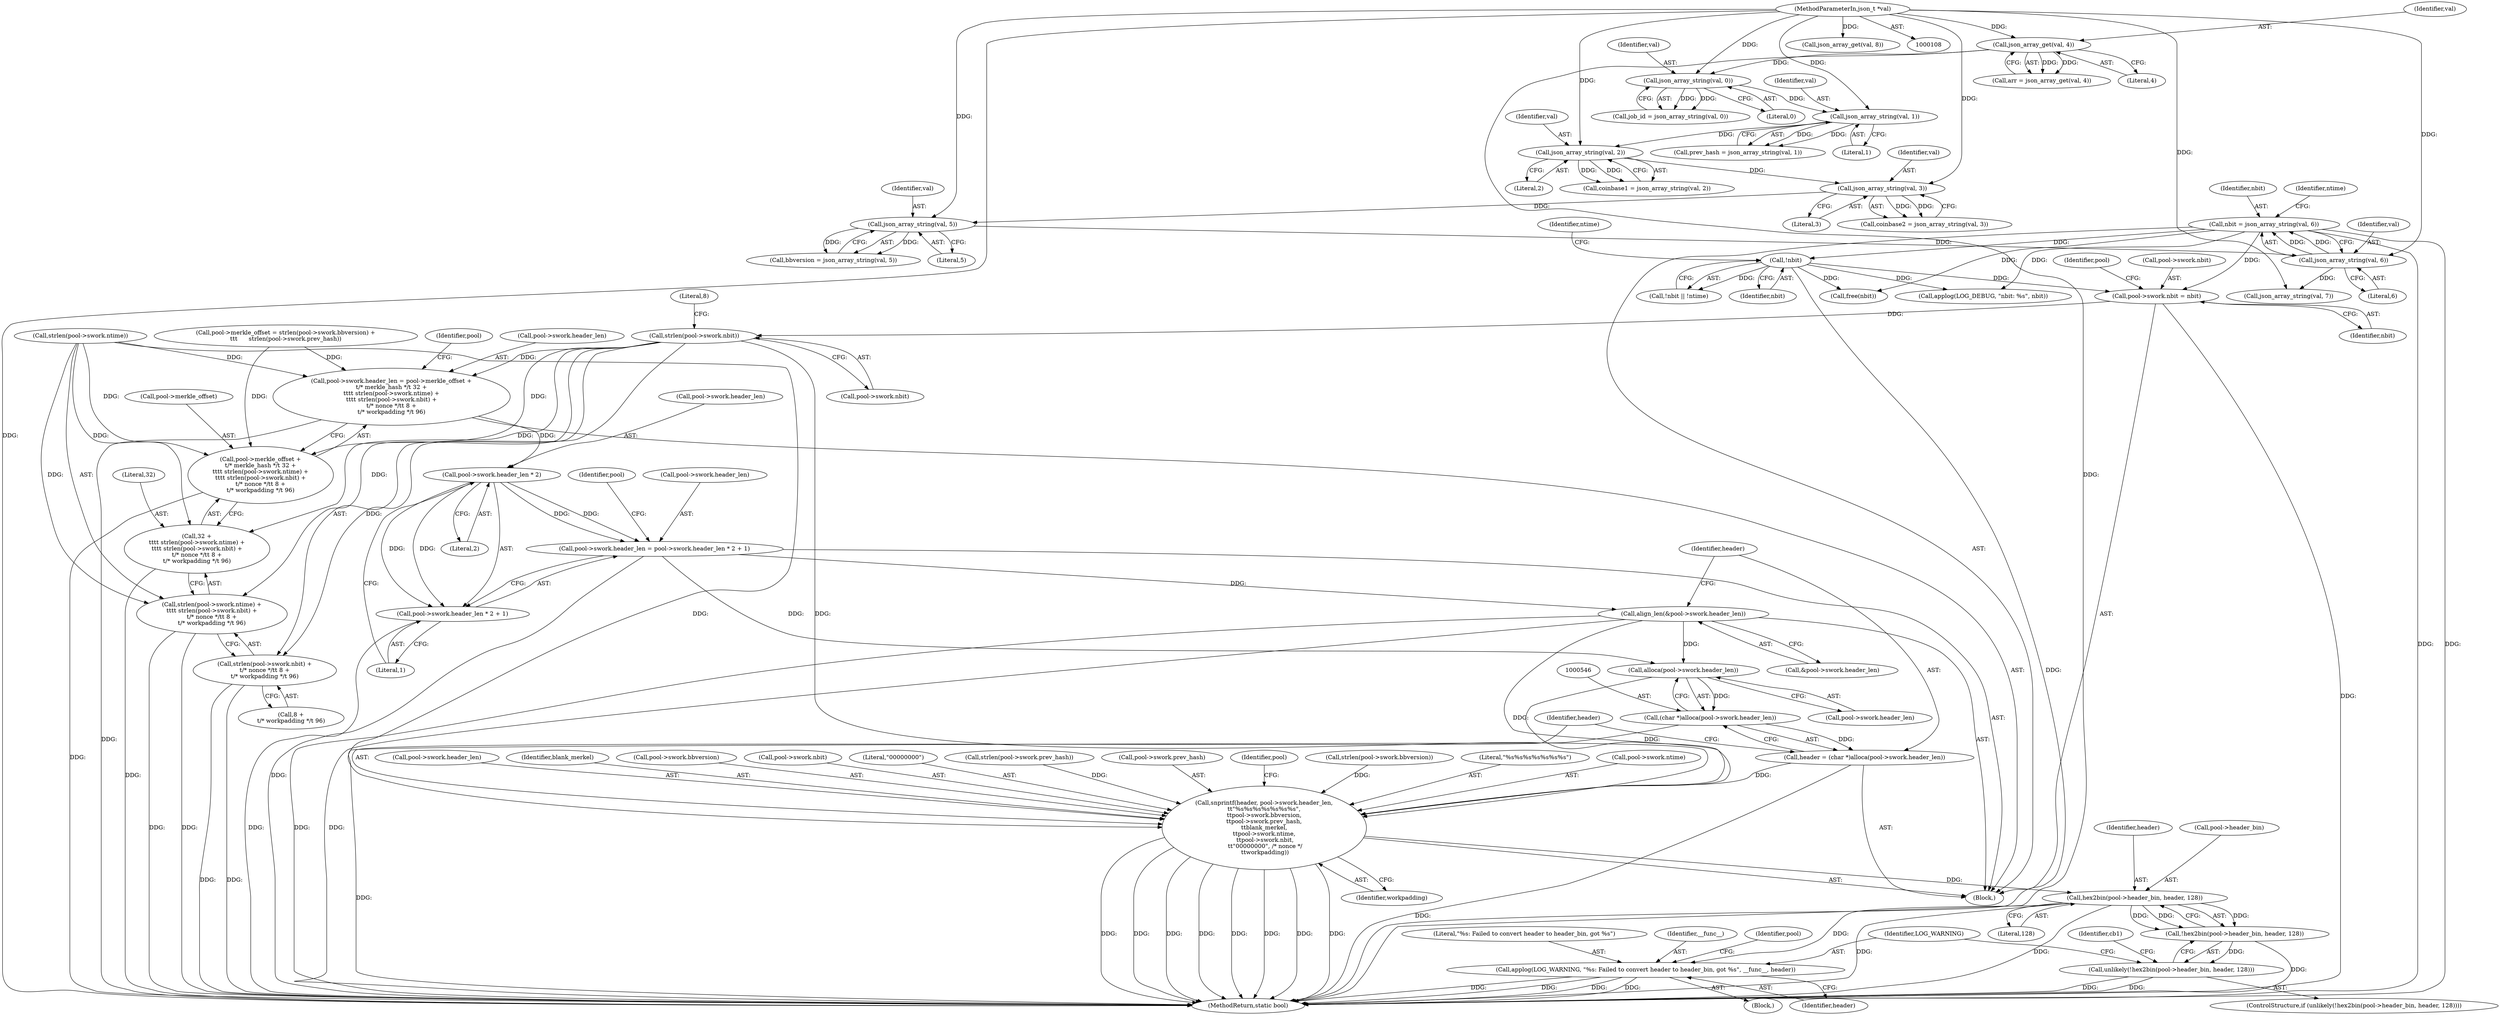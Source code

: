 digraph "0_sgminer_910c36089940e81fb85c65b8e63dcd2fac71470c@API" {
"1000507" [label="(Call,strlen(pool->swork.nbit))"];
"1000310" [label="(Call,pool->swork.nbit = nbit)"];
"1000208" [label="(Call,!nbit)"];
"1000175" [label="(Call,nbit = json_array_string(val, 6))"];
"1000177" [label="(Call,json_array_string(val, 6))"];
"1000172" [label="(Call,json_array_string(val, 5))"];
"1000167" [label="(Call,json_array_string(val, 3))"];
"1000162" [label="(Call,json_array_string(val, 2))"];
"1000157" [label="(Call,json_array_string(val, 1))"];
"1000152" [label="(Call,json_array_string(val, 0))"];
"1000135" [label="(Call,json_array_get(val, 4))"];
"1000110" [label="(MethodParameterIn,json_t *val)"];
"1000487" [label="(Call,pool->swork.header_len = pool->merkle_offset +\n\t/* merkle_hash */\t 32 +\n\t\t\t\t strlen(pool->swork.ntime) +\n\t\t\t\t strlen(pool->swork.nbit) +\n\t/* nonce */\t\t 8 +\n\t/* workpadding */\t 96)"];
"1000528" [label="(Call,pool->swork.header_len * 2)"];
"1000521" [label="(Call,pool->swork.header_len = pool->swork.header_len * 2 + 1)"];
"1000536" [label="(Call,align_len(&pool->swork.header_len))"];
"1000547" [label="(Call,alloca(pool->swork.header_len))"];
"1000545" [label="(Call,(char *)alloca(pool->swork.header_len))"];
"1000543" [label="(Call,header = (char *)alloca(pool->swork.header_len))"];
"1000553" [label="(Call,snprintf(header, pool->swork.header_len,\n\t\t\"%s%s%s%s%s%s%s\",\n\t\tpool->swork.bbversion,\n\t\tpool->swork.prev_hash,\n\t\tblank_merkel,\n\t\tpool->swork.ntime,\n \t\tpool->swork.nbit,\n \t\t\"00000000\", /* nonce */\n \t\tworkpadding))"];
"1000587" [label="(Call,hex2bin(pool->header_bin, header, 128))"];
"1000586" [label="(Call,!hex2bin(pool->header_bin, header, 128))"];
"1000585" [label="(Call,unlikely(!hex2bin(pool->header_bin, header, 128)))"];
"1000594" [label="(Call,applog(LOG_WARNING, \"%s: Failed to convert header to header_bin, got %s\", __func__, header))"];
"1000527" [label="(Call,pool->swork.header_len * 2 + 1)"];
"1000493" [label="(Call,pool->merkle_offset +\n\t/* merkle_hash */\t 32 +\n\t\t\t\t strlen(pool->swork.ntime) +\n\t\t\t\t strlen(pool->swork.nbit) +\n\t/* nonce */\t\t 8 +\n\t/* workpadding */\t 96)"];
"1000497" [label="(Call,32 +\n\t\t\t\t strlen(pool->swork.ntime) +\n\t\t\t\t strlen(pool->swork.nbit) +\n\t/* nonce */\t\t 8 +\n\t/* workpadding */\t 96)"];
"1000499" [label="(Call,strlen(pool->swork.ntime) +\n\t\t\t\t strlen(pool->swork.nbit) +\n\t/* nonce */\t\t 8 +\n\t/* workpadding */\t 96)"];
"1000506" [label="(Call,strlen(pool->swork.nbit) +\n\t/* nonce */\t\t 8 +\n\t/* workpadding */\t 96)"];
"1000527" [label="(Call,pool->swork.header_len * 2 + 1)"];
"1000182" [label="(Call,json_array_string(val, 7))"];
"1000598" [label="(Identifier,header)"];
"1000209" [label="(Identifier,nbit)"];
"1000168" [label="(Identifier,val)"];
"1000154" [label="(Literal,0)"];
"1000555" [label="(Call,pool->swork.header_len)"];
"1000170" [label="(Call,bbversion = json_array_string(val, 5))"];
"1000173" [label="(Identifier,val)"];
"1000135" [label="(Call,json_array_get(val, 4))"];
"1000594" [label="(Call,applog(LOG_WARNING, \"%s: Failed to convert header to header_bin, got %s\", __func__, header))"];
"1000164" [label="(Literal,2)"];
"1000592" [label="(Literal,128)"];
"1000586" [label="(Call,!hex2bin(pool->header_bin, header, 128))"];
"1000545" [label="(Call,(char *)alloca(pool->swork.header_len))"];
"1000536" [label="(Call,align_len(&pool->swork.header_len))"];
"1000175" [label="(Call,nbit = json_array_string(val, 6))"];
"1000571" [label="(Identifier,blank_merkel)"];
"1000488" [label="(Call,pool->swork.header_len)"];
"1000588" [label="(Call,pool->header_bin)"];
"1000178" [label="(Identifier,val)"];
"1000585" [label="(Call,unlikely(!hex2bin(pool->header_bin, header, 128)))"];
"1000513" [label="(Call,8 +\n\t/* workpadding */\t 96)"];
"1000528" [label="(Call,pool->swork.header_len * 2)"];
"1000133" [label="(Call,arr = json_array_get(val, 4))"];
"1000494" [label="(Call,pool->merkle_offset)"];
"1000596" [label="(Literal,\"%s: Failed to convert header to header_bin, got %s\")"];
"1000110" [label="(MethodParameterIn,json_t *val)"];
"1000561" [label="(Call,pool->swork.bbversion)"];
"1000584" [label="(ControlStructure,if (unlikely(!hex2bin(pool->header_bin, header, 128))))"];
"1000487" [label="(Call,pool->swork.header_len = pool->merkle_offset +\n\t/* merkle_hash */\t 32 +\n\t\t\t\t strlen(pool->swork.ntime) +\n\t\t\t\t strlen(pool->swork.nbit) +\n\t/* nonce */\t\t 8 +\n\t/* workpadding */\t 96)"];
"1000537" [label="(Call,&pool->swork.header_len)"];
"1000500" [label="(Call,strlen(pool->swork.ntime))"];
"1000507" [label="(Call,strlen(pool->swork.nbit))"];
"1000160" [label="(Call,coinbase1 = json_array_string(val, 2))"];
"1000554" [label="(Identifier,header)"];
"1000310" [label="(Call,pool->swork.nbit = nbit)"];
"1000577" [label="(Call,pool->swork.nbit)"];
"1000169" [label="(Literal,3)"];
"1000470" [label="(Call,pool->merkle_offset = strlen(pool->swork.bbversion) +\n\t\t\t      strlen(pool->swork.prev_hash))"];
"1000136" [label="(Identifier,val)"];
"1000597" [label="(Identifier,__func__)"];
"1000316" [label="(Identifier,nbit)"];
"1000544" [label="(Identifier,header)"];
"1000150" [label="(Call,job_id = json_array_string(val, 0))"];
"1000591" [label="(Identifier,header)"];
"1000167" [label="(Call,json_array_string(val, 3))"];
"1000179" [label="(Literal,6)"];
"1000211" [label="(Identifier,ntime)"];
"1000583" [label="(Identifier,workpadding)"];
"1000111" [label="(Block,)"];
"1000600" [label="(Identifier,pool)"];
"1000582" [label="(Literal,\"00000000\")"];
"1000208" [label="(Call,!nbit)"];
"1000158" [label="(Identifier,val)"];
"1000493" [label="(Call,pool->merkle_offset +\n\t/* merkle_hash */\t 32 +\n\t\t\t\t strlen(pool->swork.ntime) +\n\t\t\t\t strlen(pool->swork.nbit) +\n\t/* nonce */\t\t 8 +\n\t/* workpadding */\t 96)"];
"1000514" [label="(Literal,8)"];
"1000506" [label="(Call,strlen(pool->swork.nbit) +\n\t/* nonce */\t\t 8 +\n\t/* workpadding */\t 96)"];
"1000768" [label="(MethodReturn,static bool)"];
"1000162" [label="(Call,json_array_string(val, 2))"];
"1000172" [label="(Call,json_array_string(val, 5))"];
"1000481" [label="(Call,strlen(pool->swork.prev_hash))"];
"1000566" [label="(Call,pool->swork.prev_hash)"];
"1000589" [label="(Identifier,pool)"];
"1000188" [label="(Call,json_array_get(val, 8))"];
"1000235" [label="(Call,free(nbit))"];
"1000176" [label="(Identifier,nbit)"];
"1000508" [label="(Call,pool->swork.nbit)"];
"1000547" [label="(Call,alloca(pool->swork.header_len))"];
"1000137" [label="(Literal,4)"];
"1000587" [label="(Call,hex2bin(pool->header_bin, header, 128))"];
"1000207" [label="(Call,!nbit || !ntime)"];
"1000726" [label="(Call,applog(LOG_DEBUG, \"nbit: %s\", nbit))"];
"1000522" [label="(Call,pool->swork.header_len)"];
"1000177" [label="(Call,json_array_string(val, 6))"];
"1000157" [label="(Call,json_array_string(val, 1))"];
"1000535" [label="(Literal,1)"];
"1000548" [label="(Call,pool->swork.header_len)"];
"1000498" [label="(Literal,32)"];
"1000497" [label="(Call,32 +\n\t\t\t\t strlen(pool->swork.ntime) +\n\t\t\t\t strlen(pool->swork.nbit) +\n\t/* nonce */\t\t 8 +\n\t/* workpadding */\t 96)"];
"1000320" [label="(Identifier,pool)"];
"1000595" [label="(Identifier,LOG_WARNING)"];
"1000181" [label="(Identifier,ntime)"];
"1000475" [label="(Call,strlen(pool->swork.bbversion))"];
"1000155" [label="(Call,prev_hash = json_array_string(val, 1))"];
"1000553" [label="(Call,snprintf(header, pool->swork.header_len,\n\t\t\"%s%s%s%s%s%s%s\",\n\t\tpool->swork.bbversion,\n\t\tpool->swork.prev_hash,\n\t\tblank_merkel,\n\t\tpool->swork.ntime,\n \t\tpool->swork.nbit,\n \t\t\"00000000\", /* nonce */\n \t\tworkpadding))"];
"1000163" [label="(Identifier,val)"];
"1000529" [label="(Call,pool->swork.header_len)"];
"1000560" [label="(Literal,\"%s%s%s%s%s%s%s\")"];
"1000534" [label="(Literal,2)"];
"1000521" [label="(Call,pool->swork.header_len = pool->swork.header_len * 2 + 1)"];
"1000153" [label="(Identifier,val)"];
"1000152" [label="(Call,json_array_string(val, 0))"];
"1000518" [label="(Identifier,pool)"];
"1000174" [label="(Literal,5)"];
"1000499" [label="(Call,strlen(pool->swork.ntime) +\n\t\t\t\t strlen(pool->swork.nbit) +\n\t/* nonce */\t\t 8 +\n\t/* workpadding */\t 96)"];
"1000543" [label="(Call,header = (char *)alloca(pool->swork.header_len))"];
"1000159" [label="(Literal,1)"];
"1000604" [label="(Identifier,cb1)"];
"1000593" [label="(Block,)"];
"1000540" [label="(Identifier,pool)"];
"1000165" [label="(Call,coinbase2 = json_array_string(val, 3))"];
"1000311" [label="(Call,pool->swork.nbit)"];
"1000572" [label="(Call,pool->swork.ntime)"];
"1000507" -> "1000506"  [label="AST: "];
"1000507" -> "1000508"  [label="CFG: "];
"1000508" -> "1000507"  [label="AST: "];
"1000514" -> "1000507"  [label="CFG: "];
"1000507" -> "1000487"  [label="DDG: "];
"1000507" -> "1000493"  [label="DDG: "];
"1000507" -> "1000497"  [label="DDG: "];
"1000507" -> "1000499"  [label="DDG: "];
"1000507" -> "1000506"  [label="DDG: "];
"1000310" -> "1000507"  [label="DDG: "];
"1000507" -> "1000553"  [label="DDG: "];
"1000310" -> "1000111"  [label="AST: "];
"1000310" -> "1000316"  [label="CFG: "];
"1000311" -> "1000310"  [label="AST: "];
"1000316" -> "1000310"  [label="AST: "];
"1000320" -> "1000310"  [label="CFG: "];
"1000310" -> "1000768"  [label="DDG: "];
"1000208" -> "1000310"  [label="DDG: "];
"1000175" -> "1000310"  [label="DDG: "];
"1000208" -> "1000207"  [label="AST: "];
"1000208" -> "1000209"  [label="CFG: "];
"1000209" -> "1000208"  [label="AST: "];
"1000211" -> "1000208"  [label="CFG: "];
"1000207" -> "1000208"  [label="CFG: "];
"1000208" -> "1000768"  [label="DDG: "];
"1000208" -> "1000207"  [label="DDG: "];
"1000175" -> "1000208"  [label="DDG: "];
"1000208" -> "1000235"  [label="DDG: "];
"1000208" -> "1000726"  [label="DDG: "];
"1000175" -> "1000111"  [label="AST: "];
"1000175" -> "1000177"  [label="CFG: "];
"1000176" -> "1000175"  [label="AST: "];
"1000177" -> "1000175"  [label="AST: "];
"1000181" -> "1000175"  [label="CFG: "];
"1000175" -> "1000768"  [label="DDG: "];
"1000175" -> "1000768"  [label="DDG: "];
"1000177" -> "1000175"  [label="DDG: "];
"1000177" -> "1000175"  [label="DDG: "];
"1000175" -> "1000235"  [label="DDG: "];
"1000175" -> "1000726"  [label="DDG: "];
"1000177" -> "1000179"  [label="CFG: "];
"1000178" -> "1000177"  [label="AST: "];
"1000179" -> "1000177"  [label="AST: "];
"1000172" -> "1000177"  [label="DDG: "];
"1000110" -> "1000177"  [label="DDG: "];
"1000177" -> "1000182"  [label="DDG: "];
"1000172" -> "1000170"  [label="AST: "];
"1000172" -> "1000174"  [label="CFG: "];
"1000173" -> "1000172"  [label="AST: "];
"1000174" -> "1000172"  [label="AST: "];
"1000170" -> "1000172"  [label="CFG: "];
"1000172" -> "1000170"  [label="DDG: "];
"1000172" -> "1000170"  [label="DDG: "];
"1000167" -> "1000172"  [label="DDG: "];
"1000110" -> "1000172"  [label="DDG: "];
"1000167" -> "1000165"  [label="AST: "];
"1000167" -> "1000169"  [label="CFG: "];
"1000168" -> "1000167"  [label="AST: "];
"1000169" -> "1000167"  [label="AST: "];
"1000165" -> "1000167"  [label="CFG: "];
"1000167" -> "1000165"  [label="DDG: "];
"1000167" -> "1000165"  [label="DDG: "];
"1000162" -> "1000167"  [label="DDG: "];
"1000110" -> "1000167"  [label="DDG: "];
"1000162" -> "1000160"  [label="AST: "];
"1000162" -> "1000164"  [label="CFG: "];
"1000163" -> "1000162"  [label="AST: "];
"1000164" -> "1000162"  [label="AST: "];
"1000160" -> "1000162"  [label="CFG: "];
"1000162" -> "1000160"  [label="DDG: "];
"1000162" -> "1000160"  [label="DDG: "];
"1000157" -> "1000162"  [label="DDG: "];
"1000110" -> "1000162"  [label="DDG: "];
"1000157" -> "1000155"  [label="AST: "];
"1000157" -> "1000159"  [label="CFG: "];
"1000158" -> "1000157"  [label="AST: "];
"1000159" -> "1000157"  [label="AST: "];
"1000155" -> "1000157"  [label="CFG: "];
"1000157" -> "1000155"  [label="DDG: "];
"1000157" -> "1000155"  [label="DDG: "];
"1000152" -> "1000157"  [label="DDG: "];
"1000110" -> "1000157"  [label="DDG: "];
"1000152" -> "1000150"  [label="AST: "];
"1000152" -> "1000154"  [label="CFG: "];
"1000153" -> "1000152"  [label="AST: "];
"1000154" -> "1000152"  [label="AST: "];
"1000150" -> "1000152"  [label="CFG: "];
"1000152" -> "1000150"  [label="DDG: "];
"1000152" -> "1000150"  [label="DDG: "];
"1000135" -> "1000152"  [label="DDG: "];
"1000110" -> "1000152"  [label="DDG: "];
"1000135" -> "1000133"  [label="AST: "];
"1000135" -> "1000137"  [label="CFG: "];
"1000136" -> "1000135"  [label="AST: "];
"1000137" -> "1000135"  [label="AST: "];
"1000133" -> "1000135"  [label="CFG: "];
"1000135" -> "1000768"  [label="DDG: "];
"1000135" -> "1000133"  [label="DDG: "];
"1000135" -> "1000133"  [label="DDG: "];
"1000110" -> "1000135"  [label="DDG: "];
"1000110" -> "1000108"  [label="AST: "];
"1000110" -> "1000768"  [label="DDG: "];
"1000110" -> "1000182"  [label="DDG: "];
"1000110" -> "1000188"  [label="DDG: "];
"1000487" -> "1000111"  [label="AST: "];
"1000487" -> "1000493"  [label="CFG: "];
"1000488" -> "1000487"  [label="AST: "];
"1000493" -> "1000487"  [label="AST: "];
"1000518" -> "1000487"  [label="CFG: "];
"1000487" -> "1000768"  [label="DDG: "];
"1000470" -> "1000487"  [label="DDG: "];
"1000500" -> "1000487"  [label="DDG: "];
"1000487" -> "1000528"  [label="DDG: "];
"1000528" -> "1000527"  [label="AST: "];
"1000528" -> "1000534"  [label="CFG: "];
"1000529" -> "1000528"  [label="AST: "];
"1000534" -> "1000528"  [label="AST: "];
"1000535" -> "1000528"  [label="CFG: "];
"1000528" -> "1000521"  [label="DDG: "];
"1000528" -> "1000521"  [label="DDG: "];
"1000528" -> "1000527"  [label="DDG: "];
"1000528" -> "1000527"  [label="DDG: "];
"1000521" -> "1000111"  [label="AST: "];
"1000521" -> "1000527"  [label="CFG: "];
"1000522" -> "1000521"  [label="AST: "];
"1000527" -> "1000521"  [label="AST: "];
"1000540" -> "1000521"  [label="CFG: "];
"1000521" -> "1000768"  [label="DDG: "];
"1000521" -> "1000536"  [label="DDG: "];
"1000521" -> "1000547"  [label="DDG: "];
"1000536" -> "1000111"  [label="AST: "];
"1000536" -> "1000537"  [label="CFG: "];
"1000537" -> "1000536"  [label="AST: "];
"1000544" -> "1000536"  [label="CFG: "];
"1000536" -> "1000768"  [label="DDG: "];
"1000536" -> "1000768"  [label="DDG: "];
"1000536" -> "1000547"  [label="DDG: "];
"1000536" -> "1000553"  [label="DDG: "];
"1000547" -> "1000545"  [label="AST: "];
"1000547" -> "1000548"  [label="CFG: "];
"1000548" -> "1000547"  [label="AST: "];
"1000545" -> "1000547"  [label="CFG: "];
"1000547" -> "1000545"  [label="DDG: "];
"1000547" -> "1000553"  [label="DDG: "];
"1000545" -> "1000543"  [label="AST: "];
"1000546" -> "1000545"  [label="AST: "];
"1000543" -> "1000545"  [label="CFG: "];
"1000545" -> "1000768"  [label="DDG: "];
"1000545" -> "1000543"  [label="DDG: "];
"1000543" -> "1000111"  [label="AST: "];
"1000544" -> "1000543"  [label="AST: "];
"1000554" -> "1000543"  [label="CFG: "];
"1000543" -> "1000768"  [label="DDG: "];
"1000543" -> "1000553"  [label="DDG: "];
"1000553" -> "1000111"  [label="AST: "];
"1000553" -> "1000583"  [label="CFG: "];
"1000554" -> "1000553"  [label="AST: "];
"1000555" -> "1000553"  [label="AST: "];
"1000560" -> "1000553"  [label="AST: "];
"1000561" -> "1000553"  [label="AST: "];
"1000566" -> "1000553"  [label="AST: "];
"1000571" -> "1000553"  [label="AST: "];
"1000572" -> "1000553"  [label="AST: "];
"1000577" -> "1000553"  [label="AST: "];
"1000582" -> "1000553"  [label="AST: "];
"1000583" -> "1000553"  [label="AST: "];
"1000589" -> "1000553"  [label="CFG: "];
"1000553" -> "1000768"  [label="DDG: "];
"1000553" -> "1000768"  [label="DDG: "];
"1000553" -> "1000768"  [label="DDG: "];
"1000553" -> "1000768"  [label="DDG: "];
"1000553" -> "1000768"  [label="DDG: "];
"1000553" -> "1000768"  [label="DDG: "];
"1000553" -> "1000768"  [label="DDG: "];
"1000553" -> "1000768"  [label="DDG: "];
"1000475" -> "1000553"  [label="DDG: "];
"1000481" -> "1000553"  [label="DDG: "];
"1000500" -> "1000553"  [label="DDG: "];
"1000553" -> "1000587"  [label="DDG: "];
"1000587" -> "1000586"  [label="AST: "];
"1000587" -> "1000592"  [label="CFG: "];
"1000588" -> "1000587"  [label="AST: "];
"1000591" -> "1000587"  [label="AST: "];
"1000592" -> "1000587"  [label="AST: "];
"1000586" -> "1000587"  [label="CFG: "];
"1000587" -> "1000768"  [label="DDG: "];
"1000587" -> "1000768"  [label="DDG: "];
"1000587" -> "1000586"  [label="DDG: "];
"1000587" -> "1000586"  [label="DDG: "];
"1000587" -> "1000586"  [label="DDG: "];
"1000587" -> "1000594"  [label="DDG: "];
"1000586" -> "1000585"  [label="AST: "];
"1000585" -> "1000586"  [label="CFG: "];
"1000586" -> "1000768"  [label="DDG: "];
"1000586" -> "1000585"  [label="DDG: "];
"1000585" -> "1000584"  [label="AST: "];
"1000595" -> "1000585"  [label="CFG: "];
"1000604" -> "1000585"  [label="CFG: "];
"1000585" -> "1000768"  [label="DDG: "];
"1000585" -> "1000768"  [label="DDG: "];
"1000594" -> "1000593"  [label="AST: "];
"1000594" -> "1000598"  [label="CFG: "];
"1000595" -> "1000594"  [label="AST: "];
"1000596" -> "1000594"  [label="AST: "];
"1000597" -> "1000594"  [label="AST: "];
"1000598" -> "1000594"  [label="AST: "];
"1000600" -> "1000594"  [label="CFG: "];
"1000594" -> "1000768"  [label="DDG: "];
"1000594" -> "1000768"  [label="DDG: "];
"1000594" -> "1000768"  [label="DDG: "];
"1000594" -> "1000768"  [label="DDG: "];
"1000527" -> "1000535"  [label="CFG: "];
"1000535" -> "1000527"  [label="AST: "];
"1000527" -> "1000768"  [label="DDG: "];
"1000493" -> "1000497"  [label="CFG: "];
"1000494" -> "1000493"  [label="AST: "];
"1000497" -> "1000493"  [label="AST: "];
"1000493" -> "1000768"  [label="DDG: "];
"1000470" -> "1000493"  [label="DDG: "];
"1000500" -> "1000493"  [label="DDG: "];
"1000497" -> "1000499"  [label="CFG: "];
"1000498" -> "1000497"  [label="AST: "];
"1000499" -> "1000497"  [label="AST: "];
"1000497" -> "1000768"  [label="DDG: "];
"1000500" -> "1000497"  [label="DDG: "];
"1000499" -> "1000506"  [label="CFG: "];
"1000500" -> "1000499"  [label="AST: "];
"1000506" -> "1000499"  [label="AST: "];
"1000499" -> "1000768"  [label="DDG: "];
"1000499" -> "1000768"  [label="DDG: "];
"1000500" -> "1000499"  [label="DDG: "];
"1000506" -> "1000513"  [label="CFG: "];
"1000513" -> "1000506"  [label="AST: "];
"1000506" -> "1000768"  [label="DDG: "];
"1000506" -> "1000768"  [label="DDG: "];
}
